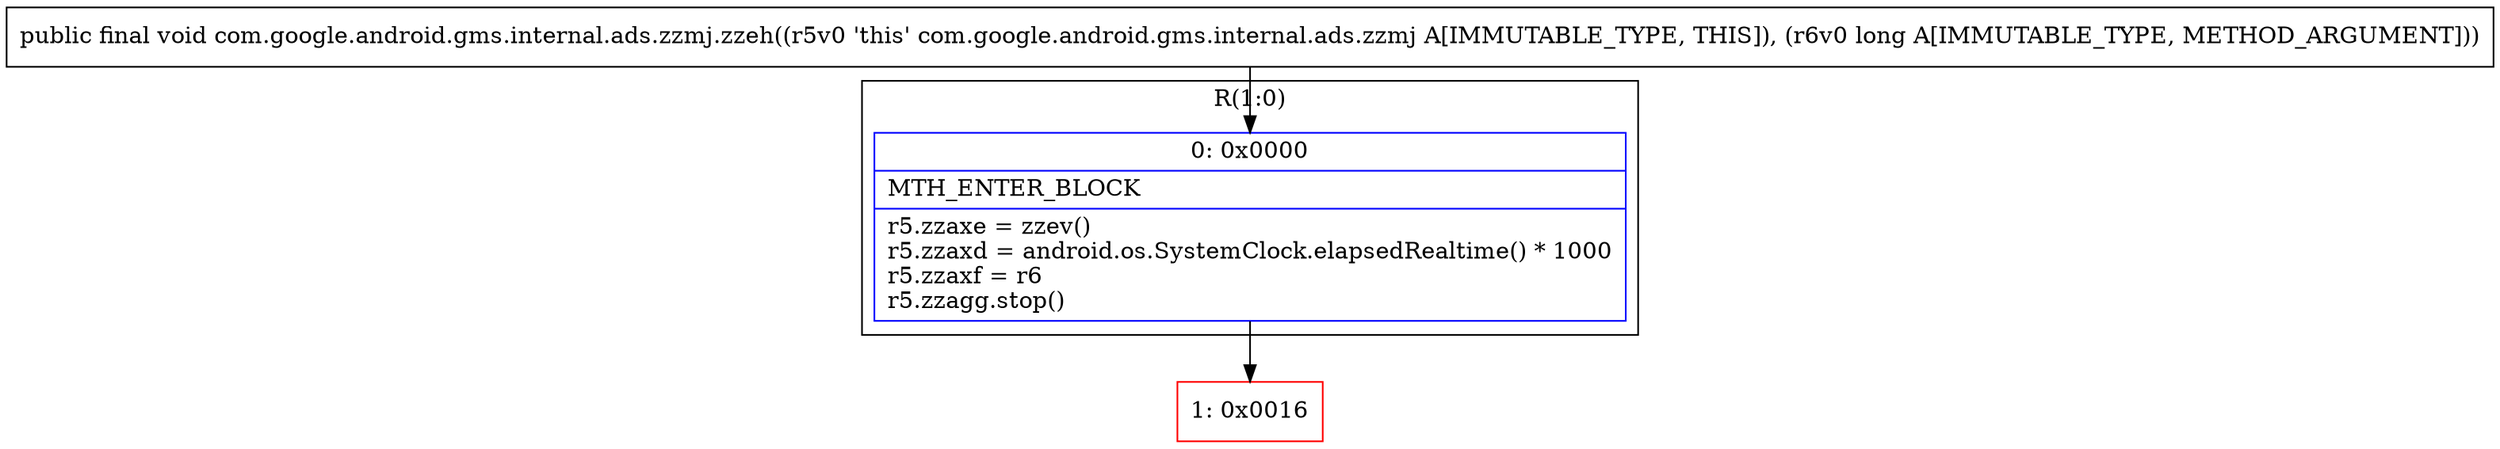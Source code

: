digraph "CFG forcom.google.android.gms.internal.ads.zzmj.zzeh(J)V" {
subgraph cluster_Region_162881112 {
label = "R(1:0)";
node [shape=record,color=blue];
Node_0 [shape=record,label="{0\:\ 0x0000|MTH_ENTER_BLOCK\l|r5.zzaxe = zzev()\lr5.zzaxd = android.os.SystemClock.elapsedRealtime() * 1000\lr5.zzaxf = r6\lr5.zzagg.stop()\l}"];
}
Node_1 [shape=record,color=red,label="{1\:\ 0x0016}"];
MethodNode[shape=record,label="{public final void com.google.android.gms.internal.ads.zzmj.zzeh((r5v0 'this' com.google.android.gms.internal.ads.zzmj A[IMMUTABLE_TYPE, THIS]), (r6v0 long A[IMMUTABLE_TYPE, METHOD_ARGUMENT])) }"];
MethodNode -> Node_0;
Node_0 -> Node_1;
}


